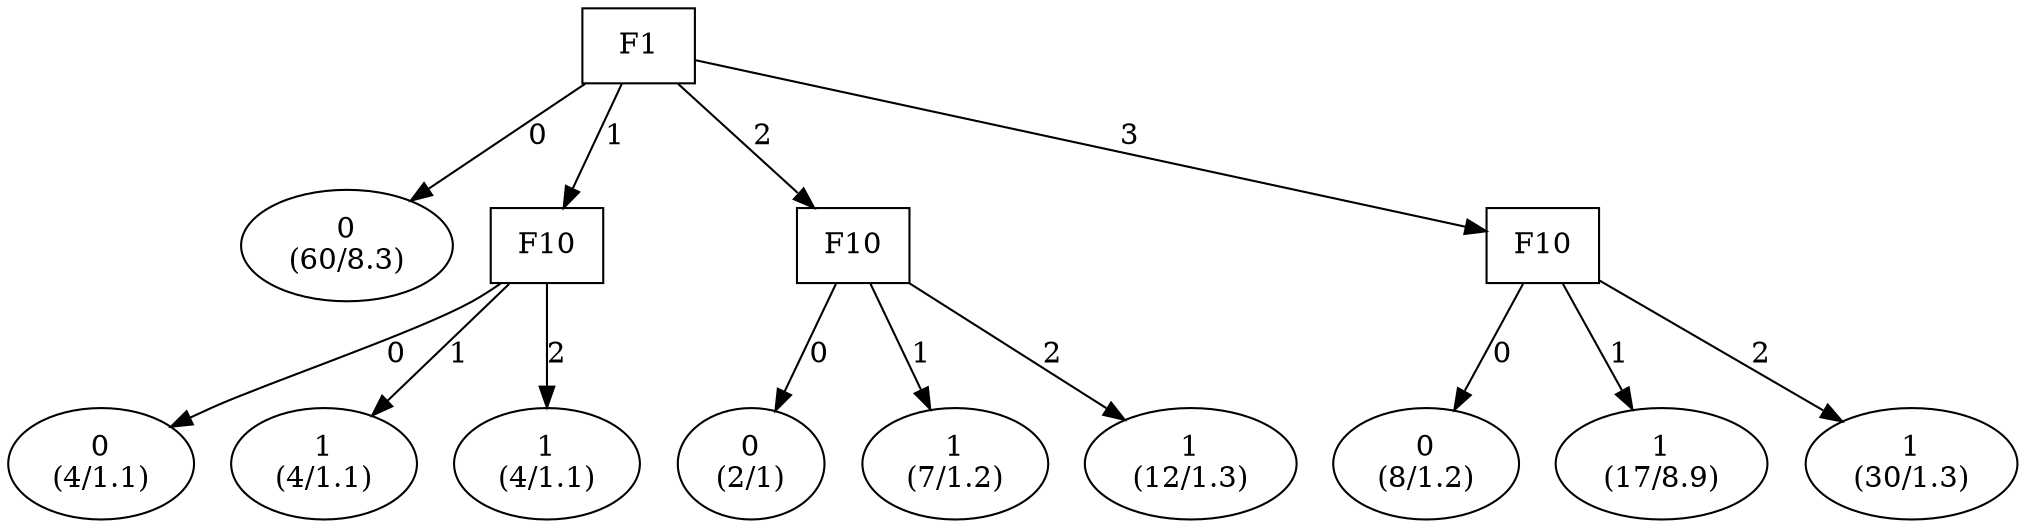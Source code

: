 digraph YaDT {
n0 [ shape=box, label="F1\n"]
n0 -> n1 [label="0"]
n1 [ shape=ellipse, label="0\n(60/8.3)"]
n0 -> n2 [label="1"]
n2 [ shape=box, label="F10\n"]
n2 -> n3 [label="0"]
n3 [ shape=ellipse, label="0\n(4/1.1)"]
n2 -> n4 [label="1"]
n4 [ shape=ellipse, label="1\n(4/1.1)"]
n2 -> n5 [label="2"]
n5 [ shape=ellipse, label="1\n(4/1.1)"]
n0 -> n7 [label="2"]
n7 [ shape=box, label="F10\n"]
n7 -> n8 [label="0"]
n8 [ shape=ellipse, label="0\n(2/1)"]
n7 -> n9 [label="1"]
n9 [ shape=ellipse, label="1\n(7/1.2)"]
n7 -> n10 [label="2"]
n10 [ shape=ellipse, label="1\n(12/1.3)"]
n0 -> n12 [label="3"]
n12 [ shape=box, label="F10\n"]
n12 -> n13 [label="0"]
n13 [ shape=ellipse, label="0\n(8/1.2)"]
n12 -> n14 [label="1"]
n14 [ shape=ellipse, label="1\n(17/8.9)"]
n12 -> n15 [label="2"]
n15 [ shape=ellipse, label="1\n(30/1.3)"]
}
